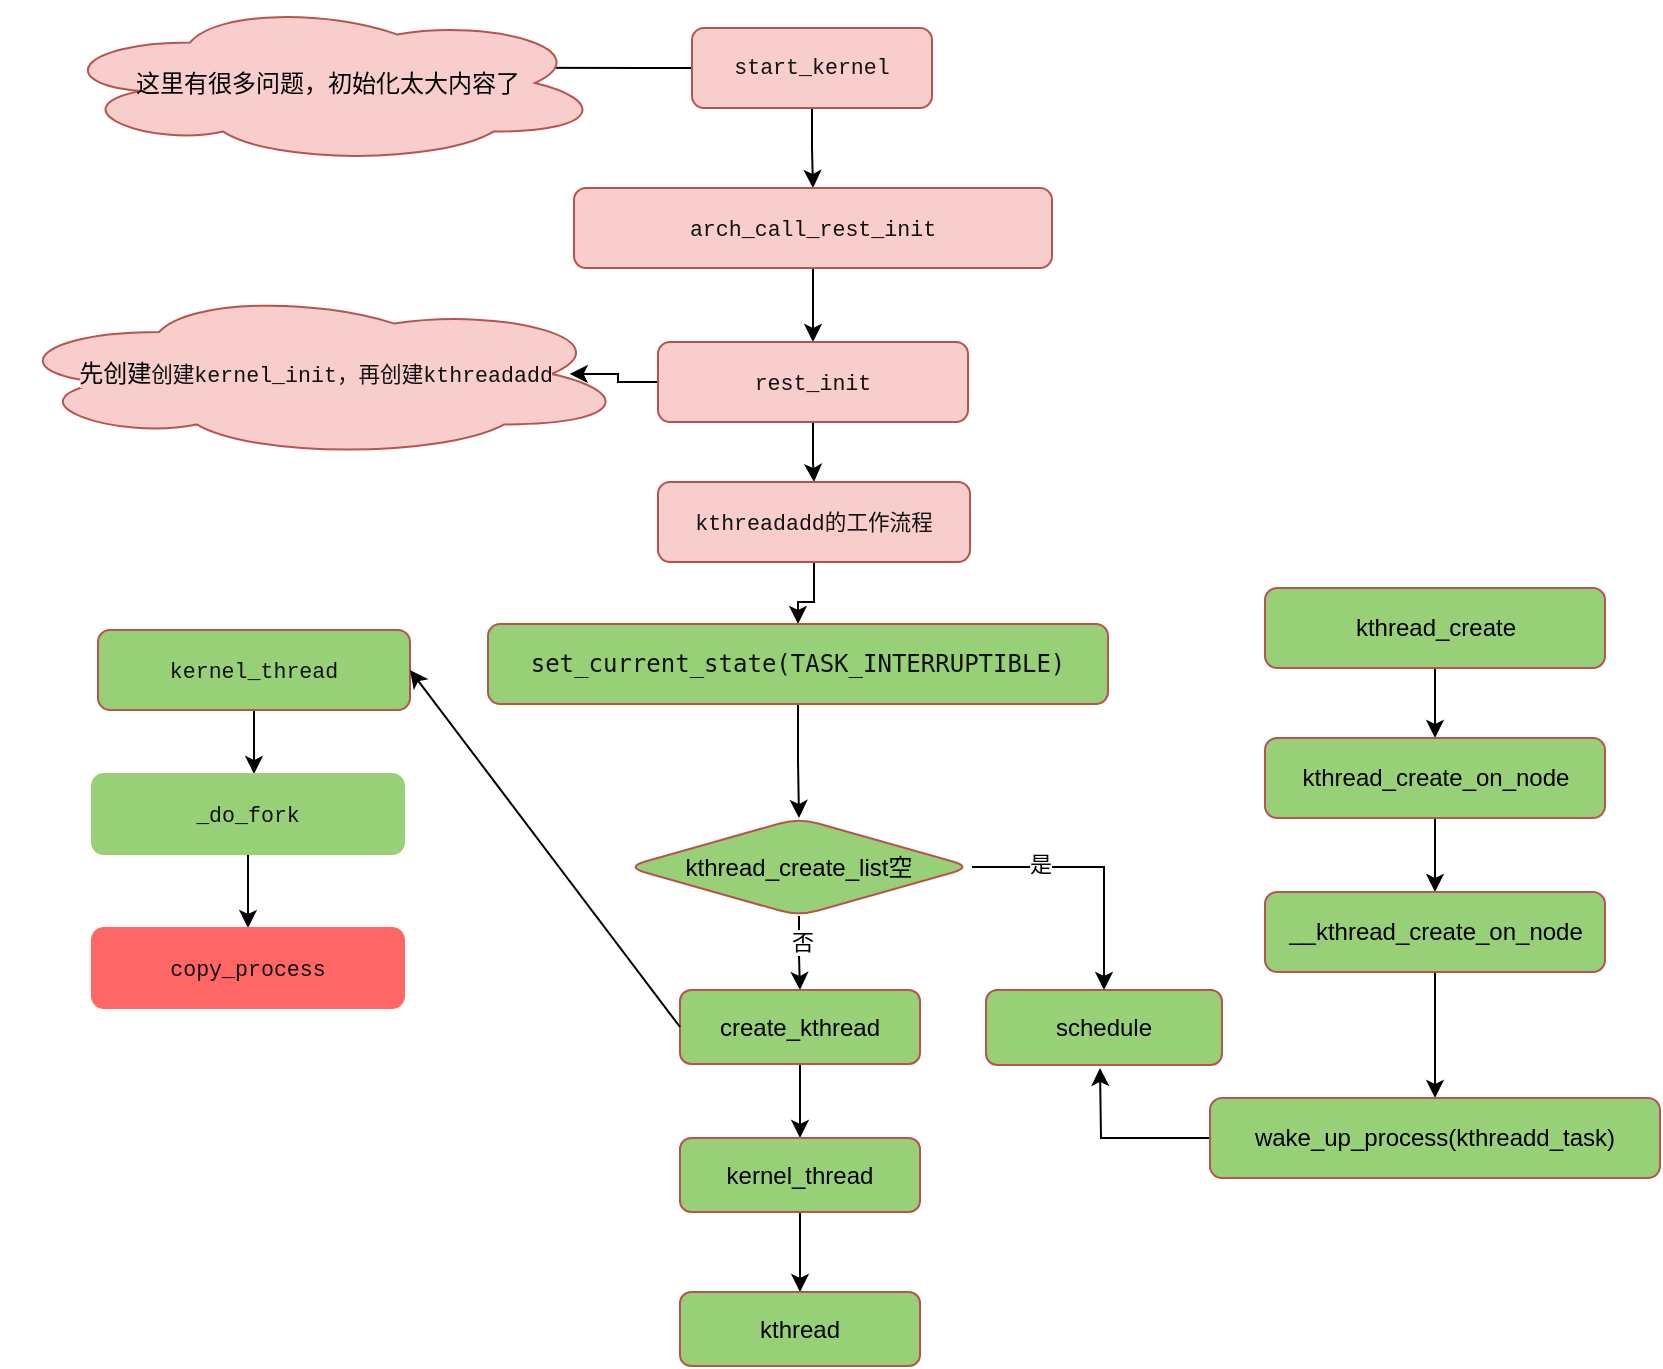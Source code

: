 <mxfile version="15.9.4" type="github">
  <diagram id="C5RBs43oDa-KdzZeNtuy" name="Page-1">
    <mxGraphModel dx="2013" dy="649" grid="0" gridSize="10" guides="1" tooltips="1" connect="1" arrows="1" fold="1" page="1" pageScale="1" pageWidth="827" pageHeight="1169" math="0" shadow="0">
      <root>
        <mxCell id="WIyWlLk6GJQsqaUBKTNV-0" />
        <mxCell id="WIyWlLk6GJQsqaUBKTNV-1" parent="WIyWlLk6GJQsqaUBKTNV-0" />
        <mxCell id="0PJWaufqRciaaDIaoVrb-1" value="" style="edgeStyle=orthogonalEdgeStyle;rounded=0;orthogonalLoop=1;jettySize=auto;html=1;entryX=0.07;entryY=0.4;entryDx=0;entryDy=0;entryPerimeter=0;" edge="1" parent="WIyWlLk6GJQsqaUBKTNV-1" source="WIyWlLk6GJQsqaUBKTNV-3" target="0PJWaufqRciaaDIaoVrb-0">
          <mxGeometry relative="1" as="geometry" />
        </mxCell>
        <mxCell id="0PJWaufqRciaaDIaoVrb-27" value="" style="edgeStyle=orthogonalEdgeStyle;rounded=0;orthogonalLoop=1;jettySize=auto;html=1;entryX=0.5;entryY=0;entryDx=0;entryDy=0;" edge="1" parent="WIyWlLk6GJQsqaUBKTNV-1" source="WIyWlLk6GJQsqaUBKTNV-3" target="0PJWaufqRciaaDIaoVrb-3">
          <mxGeometry relative="1" as="geometry">
            <Array as="points" />
          </mxGeometry>
        </mxCell>
        <mxCell id="WIyWlLk6GJQsqaUBKTNV-3" value="&lt;pre style=&quot;margin-top: 0px ; margin-bottom: 0px ; font-size: 0.9em ; overflow: auto ; border-radius: 4px ; color: rgb(18 , 18 , 18)&quot;&gt;&lt;code class=&quot;language-text&quot; style=&quot;margin: 0px ; padding: 0px ; border-radius: 0px ; font-family: &amp;#34;menlo&amp;#34; , &amp;#34;monaco&amp;#34; , &amp;#34;consolas&amp;#34; , &amp;#34;andale mono&amp;#34; , &amp;#34;lucida console&amp;#34; , &amp;#34;courier new&amp;#34; , monospace ; font-size: inherit ; background-color: rgb(248 , 206 , 204)&quot;&gt;start_kernel&lt;/code&gt;&lt;/pre&gt;" style="rounded=1;whiteSpace=wrap;html=1;fontSize=12;glass=0;strokeWidth=1;shadow=0;fillColor=#f8cecc;strokeColor=#b85450;" parent="WIyWlLk6GJQsqaUBKTNV-1" vertex="1">
          <mxGeometry x="336" y="61" width="120" height="40" as="geometry" />
        </mxCell>
        <mxCell id="0PJWaufqRciaaDIaoVrb-0" value="这里有很多问题，初始化太大内容了" style="ellipse;shape=cloud;whiteSpace=wrap;html=1;fillColor=#f8cecc;strokeColor=#b85450;rounded=1;glass=0;strokeWidth=1;shadow=0;" vertex="1" parent="WIyWlLk6GJQsqaUBKTNV-1">
          <mxGeometry x="16" y="48" width="276" height="81" as="geometry" />
        </mxCell>
        <mxCell id="0PJWaufqRciaaDIaoVrb-8" value="" style="edgeStyle=orthogonalEdgeStyle;rounded=0;orthogonalLoop=1;jettySize=auto;html=1;" edge="1" parent="WIyWlLk6GJQsqaUBKTNV-1" source="0PJWaufqRciaaDIaoVrb-3" target="0PJWaufqRciaaDIaoVrb-7">
          <mxGeometry relative="1" as="geometry" />
        </mxCell>
        <mxCell id="0PJWaufqRciaaDIaoVrb-3" value="&lt;pre style=&quot;margin-top: 0px ; margin-bottom: 0px ; overflow: auto ; border-radius: 4px&quot;&gt;&lt;font color=&quot;#121212&quot; face=&quot;menlo, monaco, consolas, andale mono, lucida console, courier new, monospace&quot;&gt;&lt;span style=&quot;font-size: 10.8px ; background-color: rgb(248 , 206 , 204)&quot;&gt;arch_call_rest_init&lt;/span&gt;&lt;/font&gt;&lt;font color=&quot;#121212&quot; style=&quot;background-color: rgb(246 , 246 , 246)&quot;&gt;&lt;span style=&quot;font-size: 0.9em&quot;&gt;&lt;br&gt;&lt;/span&gt;&lt;/font&gt;&lt;/pre&gt;" style="rounded=1;whiteSpace=wrap;html=1;fontSize=12;glass=0;strokeWidth=1;shadow=0;fillColor=#f8cecc;strokeColor=#b85450;" vertex="1" parent="WIyWlLk6GJQsqaUBKTNV-1">
          <mxGeometry x="277" y="141" width="239" height="40" as="geometry" />
        </mxCell>
        <mxCell id="0PJWaufqRciaaDIaoVrb-83" value="" style="edgeStyle=orthogonalEdgeStyle;rounded=0;orthogonalLoop=1;jettySize=auto;html=1;entryX=0.5;entryY=0;entryDx=0;entryDy=0;" edge="1" parent="WIyWlLk6GJQsqaUBKTNV-1" source="0PJWaufqRciaaDIaoVrb-7" target="0PJWaufqRciaaDIaoVrb-31">
          <mxGeometry relative="1" as="geometry">
            <mxPoint x="396.5" y="338" as="targetPoint" />
          </mxGeometry>
        </mxCell>
        <mxCell id="0PJWaufqRciaaDIaoVrb-85" value="" style="edgeStyle=orthogonalEdgeStyle;rounded=0;orthogonalLoop=1;jettySize=auto;html=1;entryX=0.904;entryY=0.5;entryDx=0;entryDy=0;entryPerimeter=0;" edge="1" parent="WIyWlLk6GJQsqaUBKTNV-1" source="0PJWaufqRciaaDIaoVrb-7" target="0PJWaufqRciaaDIaoVrb-22">
          <mxGeometry relative="1" as="geometry" />
        </mxCell>
        <mxCell id="0PJWaufqRciaaDIaoVrb-7" value="&lt;pre style=&quot;margin-top: 0px ; margin-bottom: 0px ; overflow: auto ; border-radius: 4px&quot;&gt;&lt;font color=&quot;#121212&quot;&gt;&lt;font face=&quot;menlo, monaco, consolas, andale mono, lucida console, courier new, monospace&quot;&gt;&lt;span style=&quot;font-size: 10.8px ; background-color: rgb(248 , 206 , 204)&quot;&gt;rest_init&lt;/span&gt;&lt;/font&gt;&lt;span style=&quot;background-color: rgb(246 , 246 , 246) ; font-size: 0.9em&quot;&gt;&lt;br&gt;&lt;/span&gt;&lt;/font&gt;&lt;/pre&gt;" style="rounded=1;whiteSpace=wrap;html=1;fontSize=12;glass=0;strokeWidth=1;shadow=0;fillColor=#f8cecc;strokeColor=#b85450;" vertex="1" parent="WIyWlLk6GJQsqaUBKTNV-1">
          <mxGeometry x="319" y="218" width="155" height="40" as="geometry" />
        </mxCell>
        <mxCell id="0PJWaufqRciaaDIaoVrb-20" value="" style="edgeStyle=orthogonalEdgeStyle;rounded=0;orthogonalLoop=1;jettySize=auto;html=1;" edge="1" parent="WIyWlLk6GJQsqaUBKTNV-1" source="0PJWaufqRciaaDIaoVrb-9">
          <mxGeometry relative="1" as="geometry">
            <mxPoint x="117" y="434" as="targetPoint" />
          </mxGeometry>
        </mxCell>
        <mxCell id="0PJWaufqRciaaDIaoVrb-9" value="&lt;pre style=&quot;margin-top: 0px ; margin-bottom: 0px ; overflow: auto ; border-radius: 4px&quot;&gt;&lt;font color=&quot;#121212&quot;&gt;&lt;font face=&quot;menlo, monaco, consolas, andale mono, lucida console, courier new, monospace&quot;&gt;&lt;span style=&quot;font-size: 10.8px ; background-color: rgb(151 , 208 , 119)&quot;&gt;kernel_thread&lt;/span&gt;&lt;/font&gt;&lt;span style=&quot;background-color: rgb(246 , 246 , 246) ; font-size: 0.9em&quot;&gt;&lt;br&gt;&lt;/span&gt;&lt;/font&gt;&lt;/pre&gt;" style="rounded=1;whiteSpace=wrap;html=1;fontSize=12;glass=0;strokeWidth=1;shadow=0;fillColor=#97D077;strokeColor=#b85450;" vertex="1" parent="WIyWlLk6GJQsqaUBKTNV-1">
          <mxGeometry x="39" y="362" width="156" height="40" as="geometry" />
        </mxCell>
        <mxCell id="0PJWaufqRciaaDIaoVrb-22" value="&lt;span style=&quot;background-color: rgb(248 , 206 , 204)&quot;&gt;先创建&lt;span style=&quot;font-size: 10.8px ; font-family: &amp;#34;menlo&amp;#34; , &amp;#34;monaco&amp;#34; , &amp;#34;consolas&amp;#34; , &amp;#34;andale mono&amp;#34; , &amp;#34;lucida console&amp;#34; , &amp;#34;courier new&amp;#34; , monospace ; color: rgb(18 , 18 , 18)&quot;&gt;创建kernel_init，再创建kthreadadd&lt;/span&gt;&lt;/span&gt;" style="ellipse;shape=cloud;whiteSpace=wrap;html=1;fillColor=#f8cecc;strokeColor=#b85450;rounded=1;glass=0;strokeWidth=1;shadow=0;" vertex="1" parent="WIyWlLk6GJQsqaUBKTNV-1">
          <mxGeometry x="-9" y="192" width="314" height="84" as="geometry" />
        </mxCell>
        <mxCell id="0PJWaufqRciaaDIaoVrb-30" value="" style="edgeStyle=orthogonalEdgeStyle;rounded=0;orthogonalLoop=1;jettySize=auto;html=1;" edge="1" parent="WIyWlLk6GJQsqaUBKTNV-1" source="0PJWaufqRciaaDIaoVrb-28" target="0PJWaufqRciaaDIaoVrb-29">
          <mxGeometry relative="1" as="geometry" />
        </mxCell>
        <mxCell id="0PJWaufqRciaaDIaoVrb-28" value="&lt;pre style=&quot;margin-top: 0px ; margin-bottom: 0px ; overflow: auto ; border-radius: 4px&quot;&gt;&lt;font color=&quot;#121212&quot;&gt;&lt;font face=&quot;menlo, monaco, consolas, andale mono, lucida console, courier new, monospace&quot;&gt;&lt;span style=&quot;font-size: 10.8px ; background-color: rgb(151 , 208 , 119)&quot;&gt;_do_fork&lt;/span&gt;&lt;/font&gt;&lt;span style=&quot;background-color: rgb(246 , 246 , 246) ; font-size: 0.9em&quot;&gt;&lt;br&gt;&lt;/span&gt;&lt;/font&gt;&lt;/pre&gt;" style="rounded=1;whiteSpace=wrap;html=1;fontSize=12;glass=0;strokeWidth=1;shadow=0;fillColor=#97D077;strokeColor=#97D077;" vertex="1" parent="WIyWlLk6GJQsqaUBKTNV-1">
          <mxGeometry x="36" y="434" width="156" height="40" as="geometry" />
        </mxCell>
        <mxCell id="0PJWaufqRciaaDIaoVrb-29" value="&lt;pre style=&quot;margin-top: 0px ; margin-bottom: 0px ; overflow: auto ; border-radius: 4px&quot;&gt;&lt;font color=&quot;#121212&quot;&gt;&lt;font face=&quot;menlo, monaco, consolas, andale mono, lucida console, courier new, monospace&quot;&gt;&lt;span style=&quot;font-size: 10.8px ; background-color: rgb(255 , 102 , 102)&quot;&gt;copy_process&lt;/span&gt;&lt;/font&gt;&lt;span style=&quot;background-color: rgb(246 , 246 , 246) ; font-size: 0.9em&quot;&gt;&lt;br&gt;&lt;/span&gt;&lt;/font&gt;&lt;/pre&gt;" style="rounded=1;whiteSpace=wrap;html=1;fontSize=12;glass=0;strokeWidth=1;shadow=0;fillColor=#FF6666;strokeColor=#FF6666;" vertex="1" parent="WIyWlLk6GJQsqaUBKTNV-1">
          <mxGeometry x="36" y="511" width="156" height="40" as="geometry" />
        </mxCell>
        <mxCell id="0PJWaufqRciaaDIaoVrb-84" value="" style="edgeStyle=orthogonalEdgeStyle;rounded=0;orthogonalLoop=1;jettySize=auto;html=1;" edge="1" parent="WIyWlLk6GJQsqaUBKTNV-1" source="0PJWaufqRciaaDIaoVrb-31" target="0PJWaufqRciaaDIaoVrb-33">
          <mxGeometry relative="1" as="geometry" />
        </mxCell>
        <mxCell id="0PJWaufqRciaaDIaoVrb-31" value="&lt;pre style=&quot;margin-top: 0px ; margin-bottom: 0px ; overflow: auto ; border-radius: 4px&quot;&gt;&lt;font color=&quot;#121212&quot;&gt;&lt;font face=&quot;menlo, monaco, consolas, andale mono, lucida console, courier new, monospace&quot;&gt;&lt;span style=&quot;font-size: 10.8px ; background-color: rgb(248 , 206 , 204)&quot;&gt;kthreadadd的工作流程&lt;/span&gt;&lt;/font&gt;&lt;span style=&quot;background-color: rgb(246 , 246 , 246) ; font-size: 0.9em&quot;&gt;&lt;br&gt;&lt;/span&gt;&lt;/font&gt;&lt;/pre&gt;" style="rounded=1;whiteSpace=wrap;html=1;fontSize=12;glass=0;strokeWidth=1;shadow=0;fillColor=#f8cecc;strokeColor=#b85450;" vertex="1" parent="WIyWlLk6GJQsqaUBKTNV-1">
          <mxGeometry x="319" y="288" width="156" height="40" as="geometry" />
        </mxCell>
        <mxCell id="0PJWaufqRciaaDIaoVrb-38" value="" style="edgeStyle=orthogonalEdgeStyle;rounded=0;orthogonalLoop=1;jettySize=auto;html=1;" edge="1" parent="WIyWlLk6GJQsqaUBKTNV-1" source="0PJWaufqRciaaDIaoVrb-33" target="0PJWaufqRciaaDIaoVrb-37">
          <mxGeometry relative="1" as="geometry" />
        </mxCell>
        <mxCell id="0PJWaufqRciaaDIaoVrb-33" value="&lt;pre style=&quot;margin-top: 0px ; margin-bottom: 0px ; overflow: auto ; border-radius: 4px&quot;&gt;&lt;font color=&quot;#121212&quot;&gt;set_current_state(TASK_INTERRUPTIBLE)&lt;/font&gt;&lt;/pre&gt;" style="rounded=1;whiteSpace=wrap;html=1;fontSize=12;glass=0;strokeWidth=1;shadow=0;fillColor=#97D077;strokeColor=#b85450;" vertex="1" parent="WIyWlLk6GJQsqaUBKTNV-1">
          <mxGeometry x="234" y="359" width="310" height="40" as="geometry" />
        </mxCell>
        <mxCell id="0PJWaufqRciaaDIaoVrb-40" value="" style="edgeStyle=orthogonalEdgeStyle;rounded=0;orthogonalLoop=1;jettySize=auto;html=1;" edge="1" parent="WIyWlLk6GJQsqaUBKTNV-1" source="0PJWaufqRciaaDIaoVrb-37" target="0PJWaufqRciaaDIaoVrb-39">
          <mxGeometry relative="1" as="geometry" />
        </mxCell>
        <mxCell id="0PJWaufqRciaaDIaoVrb-41" value="否" style="edgeLabel;html=1;align=center;verticalAlign=middle;resizable=0;points=[];" vertex="1" connectable="0" parent="0PJWaufqRciaaDIaoVrb-40">
          <mxGeometry x="-0.311" y="1" relative="1" as="geometry">
            <mxPoint as="offset" />
          </mxGeometry>
        </mxCell>
        <mxCell id="0PJWaufqRciaaDIaoVrb-47" value="" style="edgeStyle=orthogonalEdgeStyle;rounded=0;orthogonalLoop=1;jettySize=auto;html=1;" edge="1" parent="WIyWlLk6GJQsqaUBKTNV-1" source="0PJWaufqRciaaDIaoVrb-37" target="0PJWaufqRciaaDIaoVrb-46">
          <mxGeometry relative="1" as="geometry" />
        </mxCell>
        <mxCell id="0PJWaufqRciaaDIaoVrb-68" value="是" style="edgeLabel;html=1;align=center;verticalAlign=middle;resizable=0;points=[];" vertex="1" connectable="0" parent="0PJWaufqRciaaDIaoVrb-47">
          <mxGeometry x="-0.467" y="3" relative="1" as="geometry">
            <mxPoint y="1" as="offset" />
          </mxGeometry>
        </mxCell>
        <mxCell id="0PJWaufqRciaaDIaoVrb-37" value="kthread_create_list空" style="rhombus;whiteSpace=wrap;html=1;fillColor=#97D077;strokeColor=#b85450;rounded=1;glass=0;strokeWidth=1;shadow=0;" vertex="1" parent="WIyWlLk6GJQsqaUBKTNV-1">
          <mxGeometry x="303" y="456" width="173" height="49" as="geometry" />
        </mxCell>
        <mxCell id="0PJWaufqRciaaDIaoVrb-51" value="" style="edgeStyle=orthogonalEdgeStyle;rounded=0;orthogonalLoop=1;jettySize=auto;html=1;" edge="1" parent="WIyWlLk6GJQsqaUBKTNV-1" source="0PJWaufqRciaaDIaoVrb-39" target="0PJWaufqRciaaDIaoVrb-50">
          <mxGeometry relative="1" as="geometry" />
        </mxCell>
        <mxCell id="0PJWaufqRciaaDIaoVrb-39" value="create_kthread" style="whiteSpace=wrap;html=1;fillColor=#97D077;strokeColor=#b85450;rounded=1;glass=0;strokeWidth=1;shadow=0;" vertex="1" parent="WIyWlLk6GJQsqaUBKTNV-1">
          <mxGeometry x="330" y="542" width="120" height="37" as="geometry" />
        </mxCell>
        <mxCell id="0PJWaufqRciaaDIaoVrb-46" value="schedule" style="whiteSpace=wrap;html=1;fillColor=#97D077;strokeColor=#b85450;rounded=1;glass=0;strokeWidth=1;shadow=0;" vertex="1" parent="WIyWlLk6GJQsqaUBKTNV-1">
          <mxGeometry x="483" y="542" width="118" height="37.5" as="geometry" />
        </mxCell>
        <mxCell id="0PJWaufqRciaaDIaoVrb-53" value="" style="edgeStyle=orthogonalEdgeStyle;rounded=0;orthogonalLoop=1;jettySize=auto;html=1;" edge="1" parent="WIyWlLk6GJQsqaUBKTNV-1" source="0PJWaufqRciaaDIaoVrb-50" target="0PJWaufqRciaaDIaoVrb-52">
          <mxGeometry relative="1" as="geometry" />
        </mxCell>
        <mxCell id="0PJWaufqRciaaDIaoVrb-50" value="kernel_thread" style="whiteSpace=wrap;html=1;fillColor=#97D077;strokeColor=#b85450;rounded=1;glass=0;strokeWidth=1;shadow=0;" vertex="1" parent="WIyWlLk6GJQsqaUBKTNV-1">
          <mxGeometry x="330" y="616" width="120" height="37" as="geometry" />
        </mxCell>
        <mxCell id="0PJWaufqRciaaDIaoVrb-52" value="kthread" style="whiteSpace=wrap;html=1;fillColor=#97D077;strokeColor=#b85450;rounded=1;glass=0;strokeWidth=1;shadow=0;" vertex="1" parent="WIyWlLk6GJQsqaUBKTNV-1">
          <mxGeometry x="330" y="693" width="120" height="37" as="geometry" />
        </mxCell>
        <mxCell id="0PJWaufqRciaaDIaoVrb-72" value="" style="edgeStyle=orthogonalEdgeStyle;rounded=0;orthogonalLoop=1;jettySize=auto;html=1;" edge="1" parent="WIyWlLk6GJQsqaUBKTNV-1" source="0PJWaufqRciaaDIaoVrb-54" target="0PJWaufqRciaaDIaoVrb-59">
          <mxGeometry relative="1" as="geometry" />
        </mxCell>
        <mxCell id="0PJWaufqRciaaDIaoVrb-54" value="kthread_create" style="rounded=1;whiteSpace=wrap;html=1;fontSize=12;glass=0;strokeWidth=1;shadow=0;fillColor=#97D077;strokeColor=#b85450;" vertex="1" parent="WIyWlLk6GJQsqaUBKTNV-1">
          <mxGeometry x="622.5" y="341" width="170" height="40" as="geometry" />
        </mxCell>
        <mxCell id="0PJWaufqRciaaDIaoVrb-73" value="" style="edgeStyle=orthogonalEdgeStyle;rounded=0;orthogonalLoop=1;jettySize=auto;html=1;" edge="1" parent="WIyWlLk6GJQsqaUBKTNV-1" source="0PJWaufqRciaaDIaoVrb-59" target="0PJWaufqRciaaDIaoVrb-61">
          <mxGeometry relative="1" as="geometry" />
        </mxCell>
        <mxCell id="0PJWaufqRciaaDIaoVrb-59" value="kthread_create_on_node" style="rounded=1;whiteSpace=wrap;html=1;fontSize=12;glass=0;strokeWidth=1;shadow=0;fillColor=#97D077;strokeColor=#b85450;" vertex="1" parent="WIyWlLk6GJQsqaUBKTNV-1">
          <mxGeometry x="622.5" y="416" width="170" height="40" as="geometry" />
        </mxCell>
        <mxCell id="0PJWaufqRciaaDIaoVrb-74" value="" style="edgeStyle=orthogonalEdgeStyle;rounded=0;orthogonalLoop=1;jettySize=auto;html=1;" edge="1" parent="WIyWlLk6GJQsqaUBKTNV-1" source="0PJWaufqRciaaDIaoVrb-61" target="0PJWaufqRciaaDIaoVrb-63">
          <mxGeometry relative="1" as="geometry" />
        </mxCell>
        <mxCell id="0PJWaufqRciaaDIaoVrb-61" value="__kthread_create_on_node" style="rounded=1;whiteSpace=wrap;html=1;fontSize=12;glass=0;strokeWidth=1;shadow=0;fillColor=#97D077;strokeColor=#b85450;" vertex="1" parent="WIyWlLk6GJQsqaUBKTNV-1">
          <mxGeometry x="622.5" y="493" width="170" height="40" as="geometry" />
        </mxCell>
        <mxCell id="0PJWaufqRciaaDIaoVrb-77" value="" style="edgeStyle=orthogonalEdgeStyle;rounded=0;orthogonalLoop=1;jettySize=auto;html=1;" edge="1" parent="WIyWlLk6GJQsqaUBKTNV-1" source="0PJWaufqRciaaDIaoVrb-63">
          <mxGeometry relative="1" as="geometry">
            <mxPoint x="540" y="581" as="targetPoint" />
          </mxGeometry>
        </mxCell>
        <mxCell id="0PJWaufqRciaaDIaoVrb-63" value="wake_up_process(kthreadd_task)" style="rounded=1;whiteSpace=wrap;html=1;fontSize=12;glass=0;strokeWidth=1;shadow=0;fillColor=#97D077;strokeColor=#b85450;" vertex="1" parent="WIyWlLk6GJQsqaUBKTNV-1">
          <mxGeometry x="595" y="596" width="225" height="40" as="geometry" />
        </mxCell>
        <mxCell id="0PJWaufqRciaaDIaoVrb-79" value="" style="endArrow=classic;html=1;rounded=0;entryX=1;entryY=0.5;entryDx=0;entryDy=0;exitX=0;exitY=0.5;exitDx=0;exitDy=0;" edge="1" parent="WIyWlLk6GJQsqaUBKTNV-1" source="0PJWaufqRciaaDIaoVrb-39" target="0PJWaufqRciaaDIaoVrb-9">
          <mxGeometry width="50" height="50" relative="1" as="geometry">
            <mxPoint x="385" y="502" as="sourcePoint" />
            <mxPoint x="435" y="452" as="targetPoint" />
          </mxGeometry>
        </mxCell>
      </root>
    </mxGraphModel>
  </diagram>
</mxfile>
